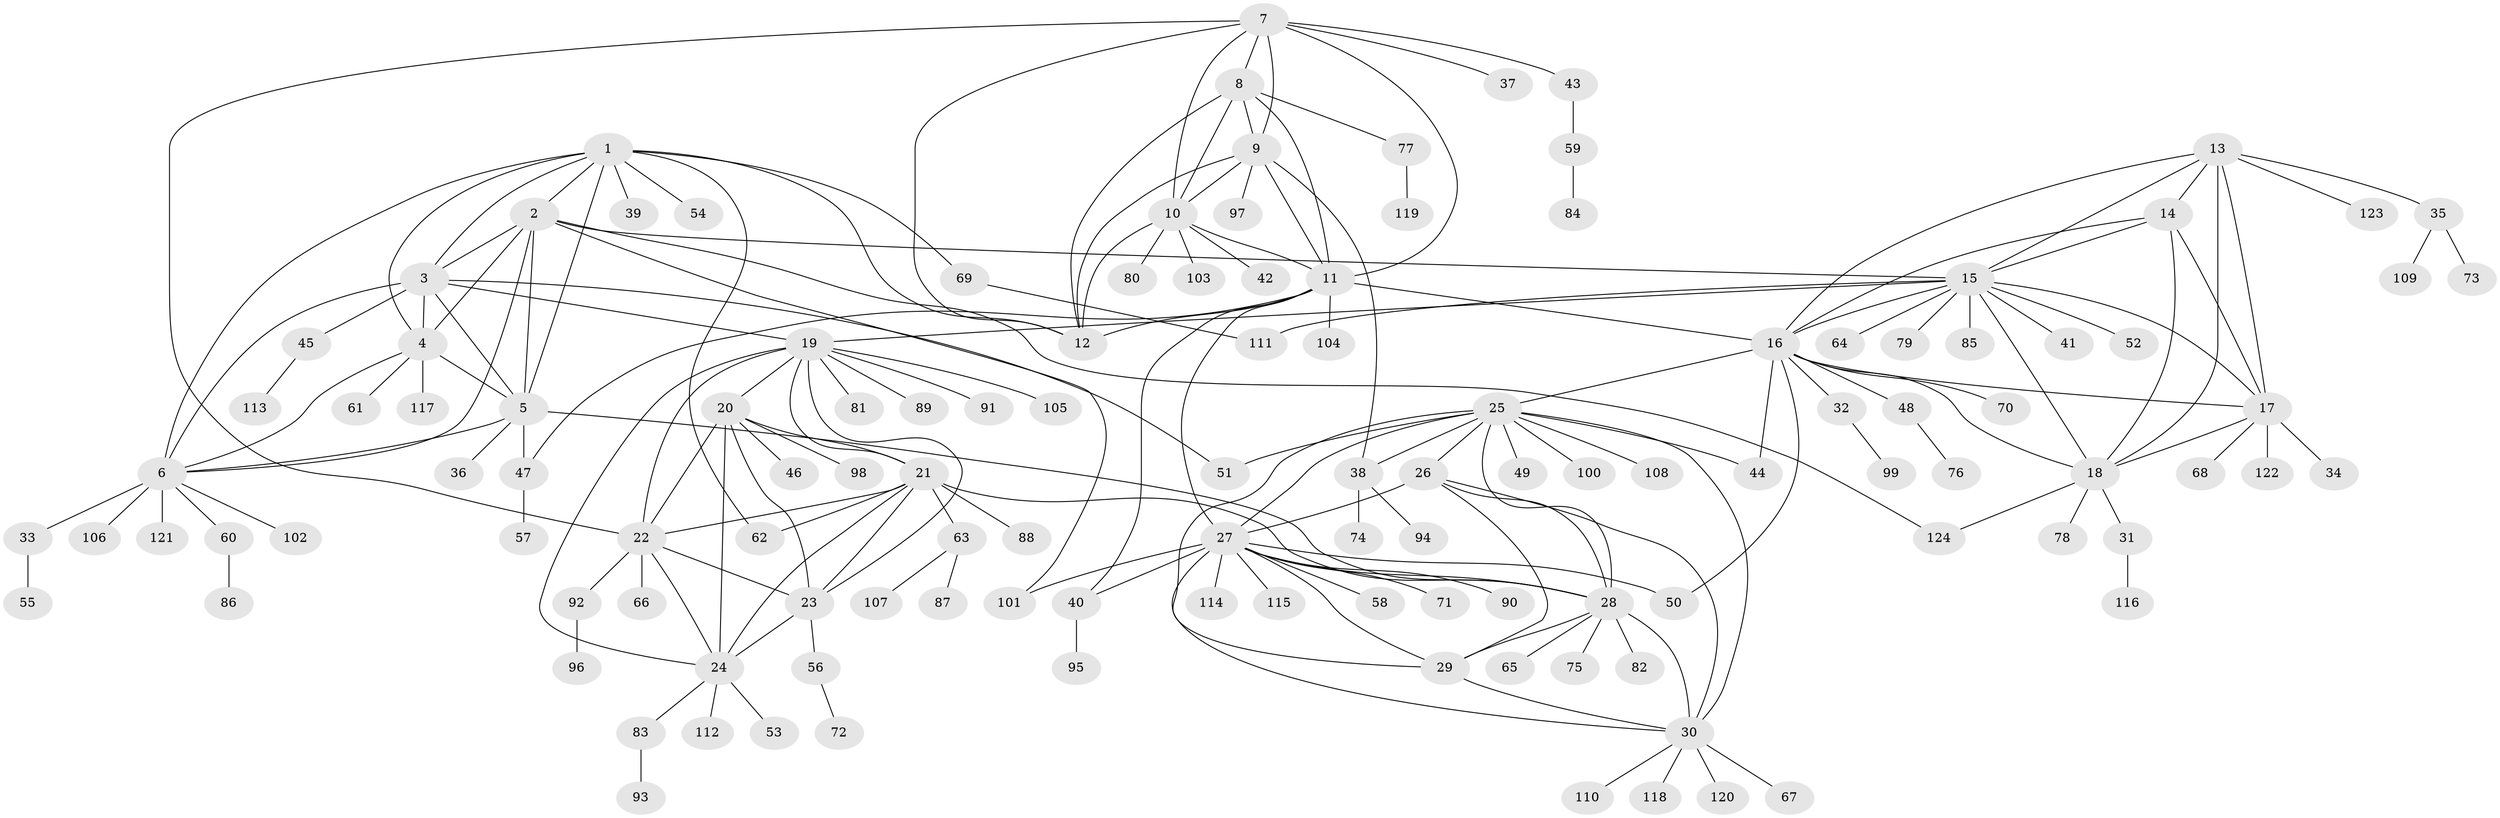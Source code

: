 // coarse degree distribution, {11: 0.05263157894736842, 6: 0.05263157894736842, 4: 0.010526315789473684, 7: 0.031578947368421054, 8: 0.021052631578947368, 5: 0.031578947368421054, 9: 0.010526315789473684, 3: 0.042105263157894736, 17: 0.010526315789473684, 2: 0.1368421052631579, 1: 0.6}
// Generated by graph-tools (version 1.1) at 2025/52/02/27/25 19:52:20]
// undirected, 124 vertices, 189 edges
graph export_dot {
graph [start="1"]
  node [color=gray90,style=filled];
  1;
  2;
  3;
  4;
  5;
  6;
  7;
  8;
  9;
  10;
  11;
  12;
  13;
  14;
  15;
  16;
  17;
  18;
  19;
  20;
  21;
  22;
  23;
  24;
  25;
  26;
  27;
  28;
  29;
  30;
  31;
  32;
  33;
  34;
  35;
  36;
  37;
  38;
  39;
  40;
  41;
  42;
  43;
  44;
  45;
  46;
  47;
  48;
  49;
  50;
  51;
  52;
  53;
  54;
  55;
  56;
  57;
  58;
  59;
  60;
  61;
  62;
  63;
  64;
  65;
  66;
  67;
  68;
  69;
  70;
  71;
  72;
  73;
  74;
  75;
  76;
  77;
  78;
  79;
  80;
  81;
  82;
  83;
  84;
  85;
  86;
  87;
  88;
  89;
  90;
  91;
  92;
  93;
  94;
  95;
  96;
  97;
  98;
  99;
  100;
  101;
  102;
  103;
  104;
  105;
  106;
  107;
  108;
  109;
  110;
  111;
  112;
  113;
  114;
  115;
  116;
  117;
  118;
  119;
  120;
  121;
  122;
  123;
  124;
  1 -- 2;
  1 -- 3;
  1 -- 4;
  1 -- 5;
  1 -- 6;
  1 -- 12;
  1 -- 39;
  1 -- 54;
  1 -- 62;
  1 -- 69;
  2 -- 3;
  2 -- 4;
  2 -- 5;
  2 -- 6;
  2 -- 15;
  2 -- 101;
  2 -- 124;
  3 -- 4;
  3 -- 5;
  3 -- 6;
  3 -- 19;
  3 -- 45;
  3 -- 51;
  4 -- 5;
  4 -- 6;
  4 -- 61;
  4 -- 117;
  5 -- 6;
  5 -- 28;
  5 -- 36;
  5 -- 47;
  6 -- 33;
  6 -- 60;
  6 -- 102;
  6 -- 106;
  6 -- 121;
  7 -- 8;
  7 -- 9;
  7 -- 10;
  7 -- 11;
  7 -- 12;
  7 -- 22;
  7 -- 37;
  7 -- 43;
  8 -- 9;
  8 -- 10;
  8 -- 11;
  8 -- 12;
  8 -- 77;
  9 -- 10;
  9 -- 11;
  9 -- 12;
  9 -- 38;
  9 -- 97;
  10 -- 11;
  10 -- 12;
  10 -- 42;
  10 -- 80;
  10 -- 103;
  11 -- 12;
  11 -- 16;
  11 -- 27;
  11 -- 40;
  11 -- 47;
  11 -- 104;
  13 -- 14;
  13 -- 15;
  13 -- 16;
  13 -- 17;
  13 -- 18;
  13 -- 35;
  13 -- 123;
  14 -- 15;
  14 -- 16;
  14 -- 17;
  14 -- 18;
  15 -- 16;
  15 -- 17;
  15 -- 18;
  15 -- 19;
  15 -- 41;
  15 -- 52;
  15 -- 64;
  15 -- 79;
  15 -- 85;
  15 -- 111;
  16 -- 17;
  16 -- 18;
  16 -- 25;
  16 -- 32;
  16 -- 44;
  16 -- 48;
  16 -- 50;
  16 -- 70;
  17 -- 18;
  17 -- 34;
  17 -- 68;
  17 -- 122;
  18 -- 31;
  18 -- 78;
  18 -- 124;
  19 -- 20;
  19 -- 21;
  19 -- 22;
  19 -- 23;
  19 -- 24;
  19 -- 81;
  19 -- 89;
  19 -- 91;
  19 -- 105;
  20 -- 21;
  20 -- 22;
  20 -- 23;
  20 -- 24;
  20 -- 46;
  20 -- 98;
  21 -- 22;
  21 -- 23;
  21 -- 24;
  21 -- 28;
  21 -- 62;
  21 -- 63;
  21 -- 88;
  22 -- 23;
  22 -- 24;
  22 -- 66;
  22 -- 92;
  23 -- 24;
  23 -- 56;
  24 -- 53;
  24 -- 83;
  24 -- 112;
  25 -- 26;
  25 -- 27;
  25 -- 28;
  25 -- 29;
  25 -- 30;
  25 -- 38;
  25 -- 44;
  25 -- 49;
  25 -- 51;
  25 -- 100;
  25 -- 108;
  26 -- 27;
  26 -- 28;
  26 -- 29;
  26 -- 30;
  27 -- 28;
  27 -- 29;
  27 -- 30;
  27 -- 40;
  27 -- 50;
  27 -- 58;
  27 -- 71;
  27 -- 90;
  27 -- 101;
  27 -- 114;
  27 -- 115;
  28 -- 29;
  28 -- 30;
  28 -- 65;
  28 -- 75;
  28 -- 82;
  29 -- 30;
  30 -- 67;
  30 -- 110;
  30 -- 118;
  30 -- 120;
  31 -- 116;
  32 -- 99;
  33 -- 55;
  35 -- 73;
  35 -- 109;
  38 -- 74;
  38 -- 94;
  40 -- 95;
  43 -- 59;
  45 -- 113;
  47 -- 57;
  48 -- 76;
  56 -- 72;
  59 -- 84;
  60 -- 86;
  63 -- 87;
  63 -- 107;
  69 -- 111;
  77 -- 119;
  83 -- 93;
  92 -- 96;
}
